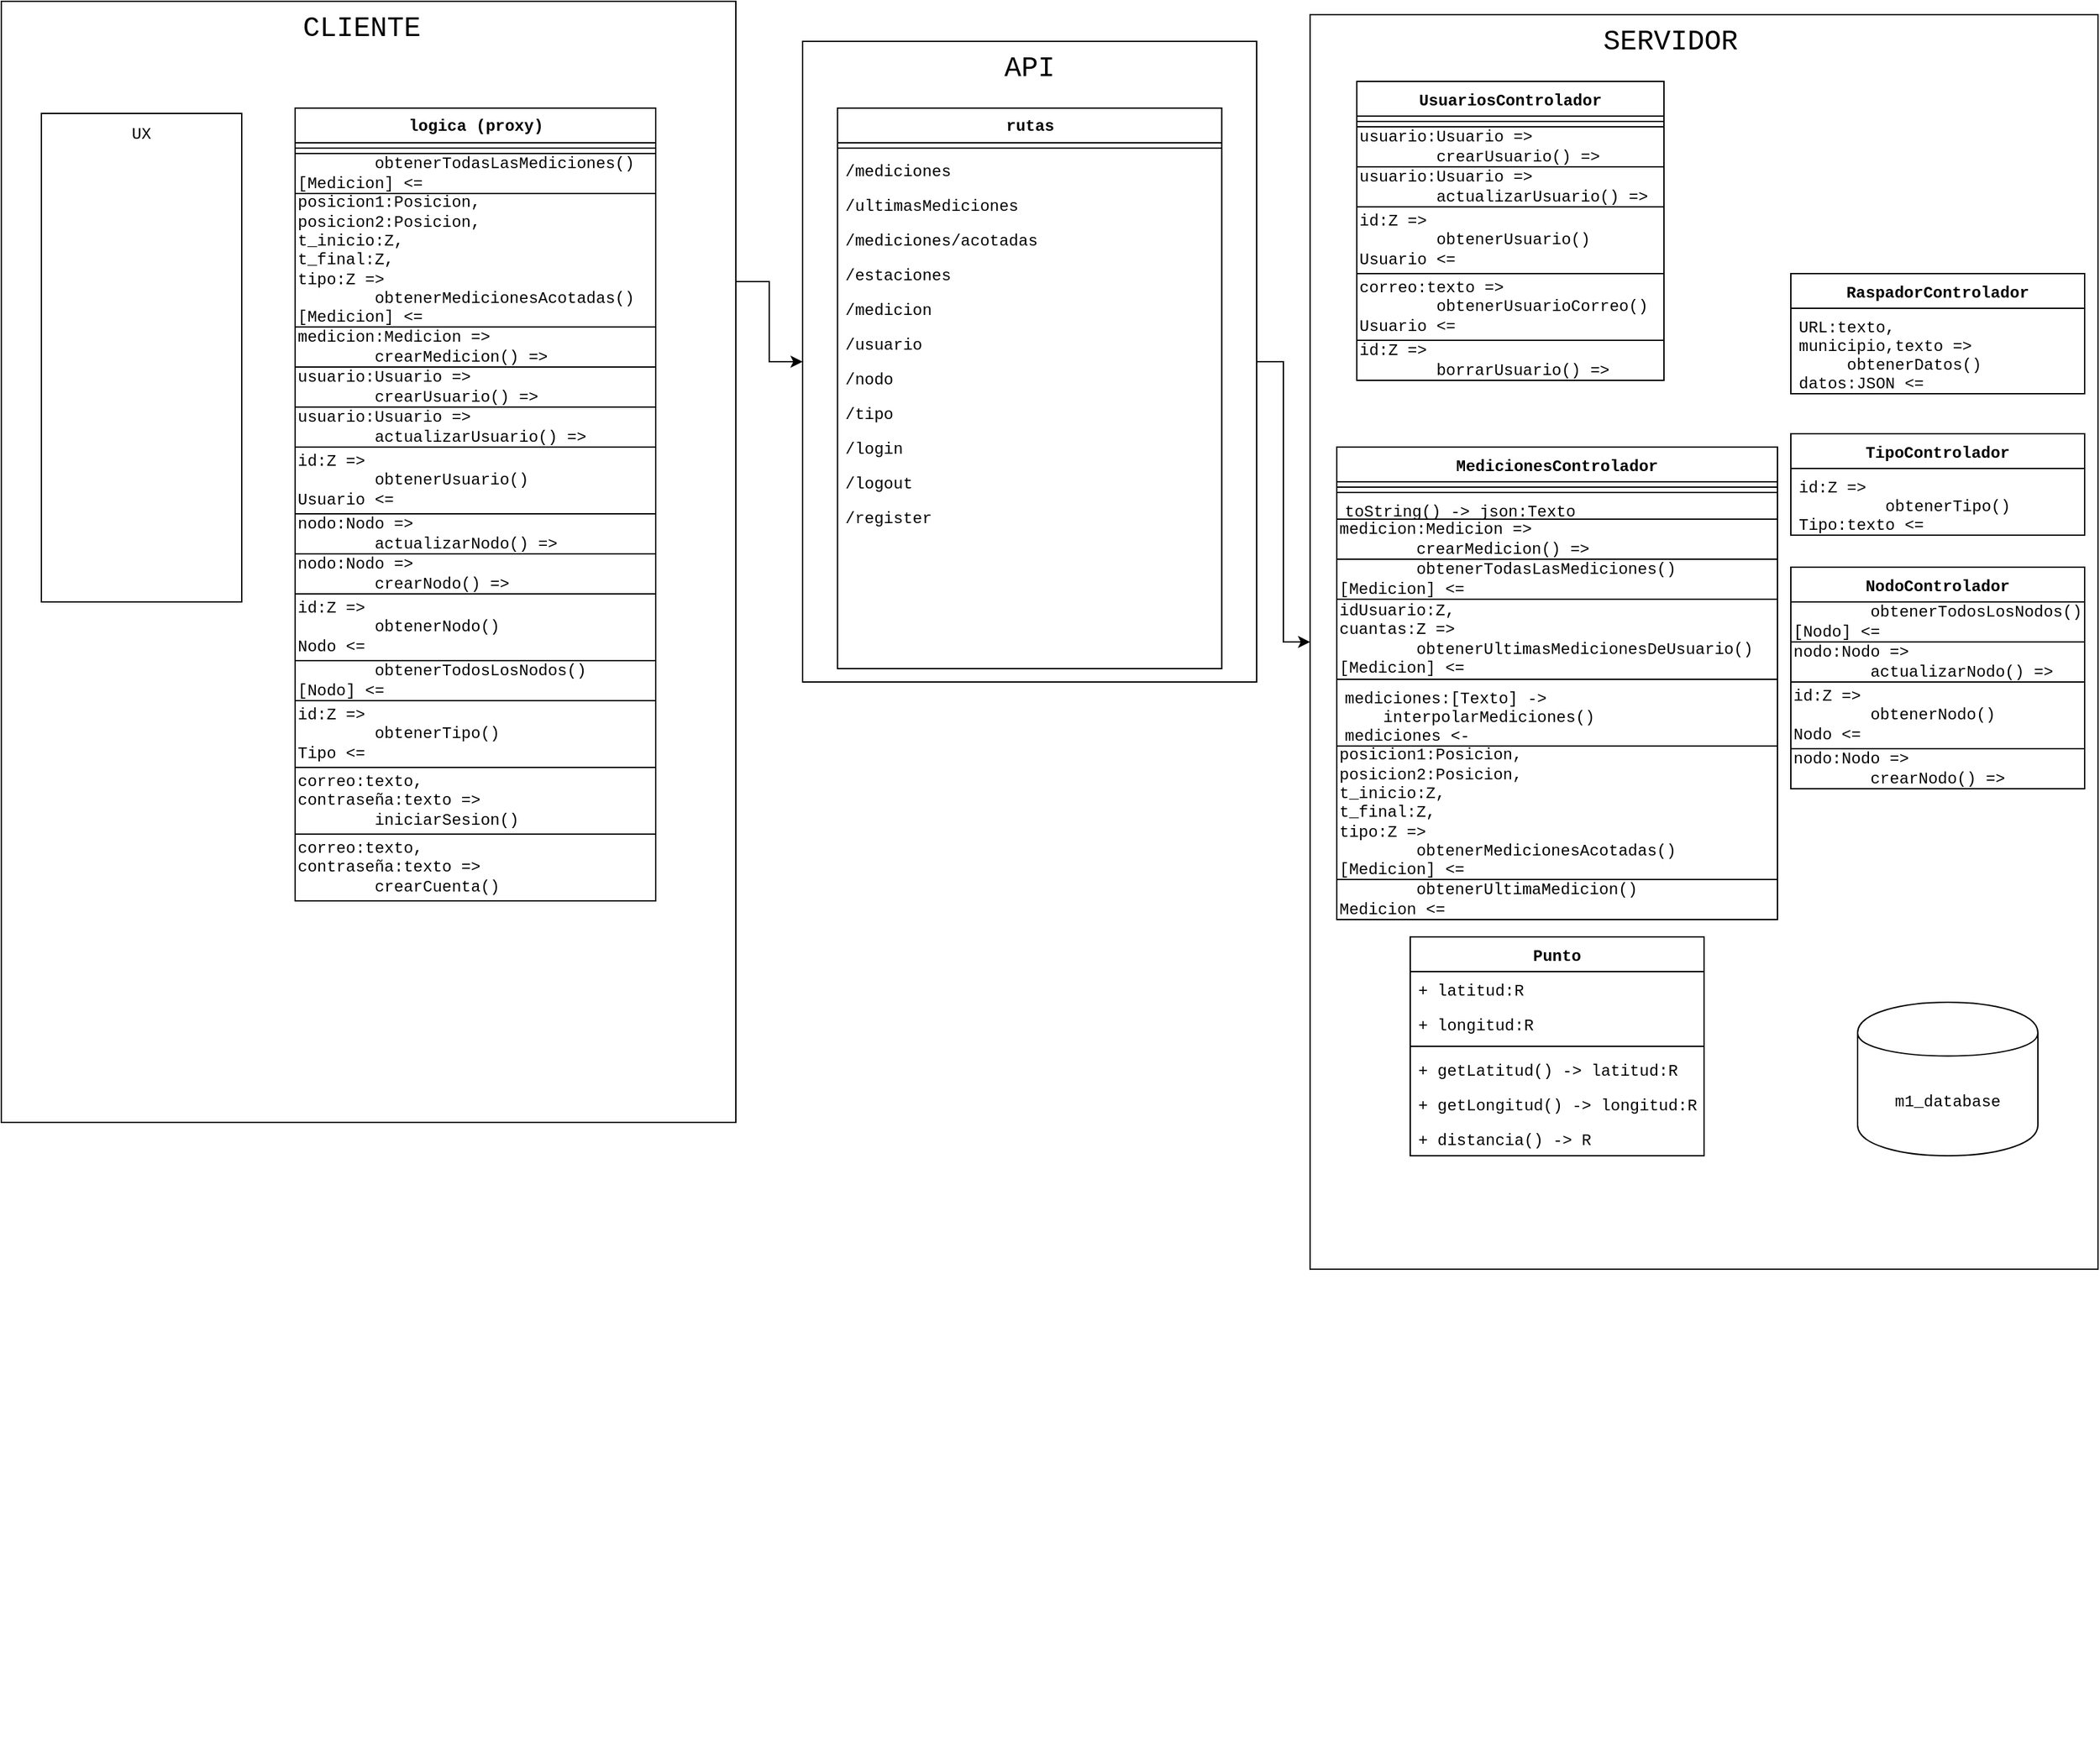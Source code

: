 <mxfile version="12.6.5" type="device"><diagram name="Page-1" id="6133507b-19e7-1e82-6fc7-422aa6c4b21f"><mxGraphModel dx="1021" dy="600" grid="1" gridSize="10" guides="1" tooltips="1" connect="1" arrows="1" fold="1" page="1" pageScale="1" pageWidth="1100" pageHeight="850" background="#ffffff" math="0" shadow="0"><root><mxCell id="0"/><mxCell id="1" parent="0"/><mxCell id="sc-52_LfDjqddXTNMuzJ-3" value="" style="group;fontFamily=Courier New;" parent="1" vertex="1" connectable="0"><mxGeometry x="120" y="50" width="520" height="1270" as="geometry"/></mxCell><mxCell id="sc-52_LfDjqddXTNMuzJ-1" value="" style="rounded=0;whiteSpace=wrap;html=1;fontFamily=Courier New;" parent="sc-52_LfDjqddXTNMuzJ-3" vertex="1"><mxGeometry x="-30" width="550" height="840" as="geometry"/></mxCell><mxCell id="sc-52_LfDjqddXTNMuzJ-2" value="&lt;font style=&quot;font-size: 21px&quot;&gt;CLIENTE&lt;/font&gt;" style="text;html=1;strokeColor=none;fillColor=none;align=center;verticalAlign=middle;whiteSpace=wrap;rounded=0;fontFamily=Courier New;" parent="sc-52_LfDjqddXTNMuzJ-3" vertex="1"><mxGeometry x="175" y="10" width="130" height="20" as="geometry"/></mxCell><mxCell id="235556782a83e6d0-1" value="logica (proxy)" style="swimlane;html=1;fontStyle=1;align=center;verticalAlign=top;childLayout=stackLayout;horizontal=1;startSize=26;horizontalStack=0;resizeParent=1;resizeLast=0;collapsible=1;marginBottom=0;swimlaneFillColor=#ffffff;rounded=0;shadow=0;comic=0;labelBackgroundColor=none;strokeWidth=1;fillColor=none;fontFamily=Courier New;fontSize=12" parent="sc-52_LfDjqddXTNMuzJ-3" vertex="1"><mxGeometry x="190" y="80" width="270" height="594" as="geometry"/></mxCell><mxCell id="235556782a83e6d0-6" value="" style="line;html=1;strokeWidth=1;fillColor=none;align=left;verticalAlign=middle;spacingTop=-1;spacingLeft=3;spacingRight=3;rotatable=0;labelPosition=right;points=[];portConstraint=eastwest;fontFamily=Courier New;" parent="235556782a83e6d0-1" vertex="1"><mxGeometry y="26" width="270" height="8" as="geometry"/></mxCell><mxCell id="5X_iFyQUQgS1Uzfc3_gg-1" value="&amp;nbsp; &amp;nbsp; &amp;nbsp; &amp;nbsp; obtenerTodasLasMediciones()&lt;br&gt;[Medicion] &amp;lt;=" style="rounded=0;whiteSpace=wrap;html=1;autosize=1;fontFamily=Courier New;align=left;" parent="235556782a83e6d0-1" vertex="1"><mxGeometry y="34" width="270" height="30" as="geometry"/></mxCell><mxCell id="5X_iFyQUQgS1Uzfc3_gg-11" value="posicion1:Posicion,&lt;br&gt;posicion2:Posicion,&lt;br&gt;t_inicio:Z,&lt;br&gt;t_final:Z,&lt;br&gt;tipo:Z =&amp;gt;&lt;br&gt;&amp;nbsp; &amp;nbsp; &amp;nbsp; &amp;nbsp; obtenerMedicionesAcotadas()&lt;br&gt;[Medicion] &amp;lt;=" style="rounded=0;whiteSpace=wrap;html=1;autosize=1;fontFamily=Courier New;align=left;" parent="235556782a83e6d0-1" vertex="1"><mxGeometry y="64" width="270" height="100" as="geometry"/></mxCell><mxCell id="5X_iFyQUQgS1Uzfc3_gg-13" value="medicion:Medicion =&amp;gt;&lt;br&gt;&amp;nbsp; &amp;nbsp; &amp;nbsp; &amp;nbsp; crearMedicion() =&amp;gt;" style="rounded=0;whiteSpace=wrap;html=1;autosize=1;fontFamily=Courier New;align=left;" parent="235556782a83e6d0-1" vertex="1"><mxGeometry y="164" width="270" height="30" as="geometry"/></mxCell><mxCell id="5X_iFyQUQgS1Uzfc3_gg-14" value="usuario:Usuario =&amp;gt;&lt;br&gt;&amp;nbsp; &amp;nbsp; &amp;nbsp; &amp;nbsp; crearUsuario() =&amp;gt;" style="rounded=0;whiteSpace=wrap;html=1;autosize=1;fontFamily=Courier New;align=left;" parent="235556782a83e6d0-1" vertex="1"><mxGeometry y="194" width="270" height="30" as="geometry"/></mxCell><mxCell id="5X_iFyQUQgS1Uzfc3_gg-15" value="usuario:Usuario =&amp;gt;&lt;br&gt;&amp;nbsp; &amp;nbsp; &amp;nbsp; &amp;nbsp; actualizarUsuario() =&amp;gt;" style="rounded=0;whiteSpace=wrap;html=1;autosize=1;fontFamily=Courier New;align=left;" parent="235556782a83e6d0-1" vertex="1"><mxGeometry y="224" width="270" height="30" as="geometry"/></mxCell><mxCell id="5X_iFyQUQgS1Uzfc3_gg-16" value="id:Z =&amp;gt;&lt;br&gt;&amp;nbsp; &amp;nbsp; &amp;nbsp; &amp;nbsp; obtenerUsuario()&lt;br&gt;Usuario &amp;lt;=" style="rounded=0;whiteSpace=wrap;html=1;autosize=1;fontFamily=Courier New;align=left;" parent="235556782a83e6d0-1" vertex="1"><mxGeometry y="254" width="270" height="50" as="geometry"/></mxCell><mxCell id="5X_iFyQUQgS1Uzfc3_gg-17" value="nodo:Nodo =&amp;gt;&lt;br&gt;&amp;nbsp; &amp;nbsp; &amp;nbsp; &amp;nbsp; actualizarNodo() =&amp;gt;" style="rounded=0;whiteSpace=wrap;html=1;autosize=1;fontFamily=Courier New;align=left;" parent="235556782a83e6d0-1" vertex="1"><mxGeometry y="304" width="270" height="30" as="geometry"/></mxCell><mxCell id="5X_iFyQUQgS1Uzfc3_gg-18" value="nodo:Nodo =&amp;gt;&lt;br&gt;&amp;nbsp; &amp;nbsp; &amp;nbsp; &amp;nbsp; crearNodo() =&amp;gt;" style="rounded=0;whiteSpace=wrap;html=1;autosize=1;fontFamily=Courier New;align=left;" parent="235556782a83e6d0-1" vertex="1"><mxGeometry y="334" width="270" height="30" as="geometry"/></mxCell><mxCell id="5X_iFyQUQgS1Uzfc3_gg-19" value="id:Z =&amp;gt;&lt;br&gt;&amp;nbsp; &amp;nbsp; &amp;nbsp; &amp;nbsp; obtenerNodo()&lt;br&gt;Nodo &amp;lt;=" style="rounded=0;whiteSpace=wrap;html=1;autosize=1;fontFamily=Courier New;align=left;" parent="235556782a83e6d0-1" vertex="1"><mxGeometry y="364" width="270" height="50" as="geometry"/></mxCell><mxCell id="f22uDQR5OkRlXavsrOe4-1" value="&amp;nbsp; &amp;nbsp; &amp;nbsp; &amp;nbsp; obtenerTodosLosNodos()&lt;br&gt;[Nodo] &amp;lt;=" style="rounded=0;whiteSpace=wrap;html=1;autosize=1;fontFamily=Courier New;align=left;" parent="235556782a83e6d0-1" vertex="1"><mxGeometry y="414" width="270" height="30" as="geometry"/></mxCell><mxCell id="ajIKoMv4RDaDhfbiKT_k-14" value="id:Z =&amp;gt;&lt;br&gt;&amp;nbsp; &amp;nbsp; &amp;nbsp; &amp;nbsp; obtenerTipo()&lt;br&gt;Tipo &amp;lt;=" style="rounded=0;whiteSpace=wrap;html=1;autosize=1;fontFamily=Courier New;align=left;" vertex="1" parent="235556782a83e6d0-1"><mxGeometry y="444" width="270" height="50" as="geometry"/></mxCell><mxCell id="ajIKoMv4RDaDhfbiKT_k-15" value="correo:texto,&lt;br&gt;contraseña:texto =&amp;gt;&lt;br&gt;&amp;nbsp; &amp;nbsp; &amp;nbsp; &amp;nbsp; iniciarSesion()" style="rounded=0;whiteSpace=wrap;html=1;autosize=1;fontFamily=Courier New;align=left;" vertex="1" parent="235556782a83e6d0-1"><mxGeometry y="494" width="270" height="50" as="geometry"/></mxCell><mxCell id="ajIKoMv4RDaDhfbiKT_k-16" value="correo:texto,&lt;br&gt;contraseña:texto =&amp;gt;&lt;br&gt;&amp;nbsp; &amp;nbsp; &amp;nbsp; &amp;nbsp; crearCuenta()" style="rounded=0;whiteSpace=wrap;html=1;autosize=1;fontFamily=Courier New;align=left;" vertex="1" parent="235556782a83e6d0-1"><mxGeometry y="544" width="270" height="50" as="geometry"/></mxCell><mxCell id="BmbY004WL_d5LKqycVgw-111" value="" style="rounded=0;whiteSpace=wrap;html=1;fontFamily=Courier New;" parent="sc-52_LfDjqddXTNMuzJ-3" vertex="1"><mxGeometry y="84" width="150" height="366" as="geometry"/></mxCell><mxCell id="BmbY004WL_d5LKqycVgw-112" value="UX" style="text;html=1;strokeColor=none;fillColor=none;align=center;verticalAlign=middle;whiteSpace=wrap;rounded=0;fontFamily=Courier New;" parent="sc-52_LfDjqddXTNMuzJ-3" vertex="1"><mxGeometry x="55" y="90" width="40" height="20" as="geometry"/></mxCell><mxCell id="BmbY004WL_d5LKqycVgw-32" style="edgeStyle=orthogonalEdgeStyle;rounded=0;orthogonalLoop=1;jettySize=auto;html=1;exitX=1;exitY=0.25;exitDx=0;exitDy=0;entryX=0;entryY=0.5;entryDx=0;entryDy=0;fontFamily=Courier New;" parent="1" source="sc-52_LfDjqddXTNMuzJ-1" target="BmbY004WL_d5LKqycVgw-8" edge="1"><mxGeometry relative="1" as="geometry"/></mxCell><mxCell id="5X_iFyQUQgS1Uzfc3_gg-22" value="" style="group;fontFamily=Courier New;" parent="1" vertex="1" connectable="0"><mxGeometry x="1000" y="50" width="660" height="1310" as="geometry"/></mxCell><mxCell id="5X_iFyQUQgS1Uzfc3_gg-23" value="" style="rounded=0;whiteSpace=wrap;html=1;fontFamily=Courier New;" parent="5X_iFyQUQgS1Uzfc3_gg-22" vertex="1"><mxGeometry x="70" y="10" width="590" height="940" as="geometry"/></mxCell><mxCell id="5X_iFyQUQgS1Uzfc3_gg-24" value="&lt;font style=&quot;font-size: 21px&quot;&gt;SERVIDOR&lt;/font&gt;" style="text;html=1;strokeColor=none;fillColor=none;align=center;verticalAlign=middle;whiteSpace=wrap;rounded=0;fontFamily=Courier New;" parent="5X_iFyQUQgS1Uzfc3_gg-22" vertex="1"><mxGeometry x="275" y="20" width="130" height="20" as="geometry"/></mxCell><mxCell id="5X_iFyQUQgS1Uzfc3_gg-57" value="UsuariosControlador" style="swimlane;fontStyle=1;align=center;verticalAlign=top;childLayout=stackLayout;horizontal=1;startSize=26;horizontalStack=0;resizeParent=1;resizeParentMax=0;resizeLast=0;collapsible=1;marginBottom=0;fontFamily=Courier New;" parent="5X_iFyQUQgS1Uzfc3_gg-22" vertex="1"><mxGeometry x="105" y="60" width="230" height="224" as="geometry"/></mxCell><mxCell id="5X_iFyQUQgS1Uzfc3_gg-62" value="" style="line;strokeWidth=1;fillColor=none;align=left;verticalAlign=middle;spacingTop=-1;spacingLeft=3;spacingRight=3;rotatable=0;labelPosition=right;points=[];portConstraint=eastwest;fontFamily=Courier New;" parent="5X_iFyQUQgS1Uzfc3_gg-57" vertex="1"><mxGeometry y="26" width="230" height="8" as="geometry"/></mxCell><mxCell id="5X_iFyQUQgS1Uzfc3_gg-31" value="usuario:Usuario =&amp;gt;&lt;br&gt;&amp;nbsp; &amp;nbsp; &amp;nbsp; &amp;nbsp; crearUsuario() =&amp;gt;" style="rounded=0;whiteSpace=wrap;html=1;autosize=1;fontFamily=Courier New;align=left;" parent="5X_iFyQUQgS1Uzfc3_gg-57" vertex="1"><mxGeometry y="34" width="230" height="30" as="geometry"/></mxCell><mxCell id="5X_iFyQUQgS1Uzfc3_gg-32" value="usuario:Usuario =&amp;gt;&lt;br&gt;&amp;nbsp; &amp;nbsp; &amp;nbsp; &amp;nbsp; actualizarUsuario() =&amp;gt;" style="rounded=0;whiteSpace=wrap;html=1;autosize=1;fontFamily=Courier New;align=left;" parent="5X_iFyQUQgS1Uzfc3_gg-57" vertex="1"><mxGeometry y="64" width="230" height="30" as="geometry"/></mxCell><mxCell id="5X_iFyQUQgS1Uzfc3_gg-33" value="id:Z =&amp;gt;&lt;br&gt;&amp;nbsp; &amp;nbsp; &amp;nbsp; &amp;nbsp; obtenerUsuario()&lt;br&gt;Usuario &amp;lt;=" style="rounded=0;whiteSpace=wrap;html=1;autosize=1;fontFamily=Courier New;align=left;" parent="5X_iFyQUQgS1Uzfc3_gg-57" vertex="1"><mxGeometry y="94" width="230" height="50" as="geometry"/></mxCell><mxCell id="ajIKoMv4RDaDhfbiKT_k-12" value="correo:texto =&amp;gt;&lt;br&gt;&amp;nbsp; &amp;nbsp; &amp;nbsp; &amp;nbsp; obtenerUsuarioCorreo()&lt;br&gt;Usuario &amp;lt;=" style="rounded=0;whiteSpace=wrap;html=1;autosize=1;fontFamily=Courier New;align=left;" vertex="1" parent="5X_iFyQUQgS1Uzfc3_gg-57"><mxGeometry y="144" width="230" height="50" as="geometry"/></mxCell><mxCell id="ajIKoMv4RDaDhfbiKT_k-13" value="id:Z =&amp;gt;&lt;br&gt;&amp;nbsp; &amp;nbsp; &amp;nbsp; &amp;nbsp; borrarUsuario() =&amp;gt;" style="rounded=0;whiteSpace=wrap;html=1;autosize=1;fontFamily=Courier New;align=left;" vertex="1" parent="5X_iFyQUQgS1Uzfc3_gg-57"><mxGeometry y="194" width="230" height="30" as="geometry"/></mxCell><mxCell id="325u3nL-SBD2Wd6qfBEN-90" value="m1_database" style="shape=cylinder;whiteSpace=wrap;html=1;boundedLbl=1;backgroundOutline=1;fontFamily=Courier New;" parent="5X_iFyQUQgS1Uzfc3_gg-22" vertex="1"><mxGeometry x="480" y="750" width="135" height="115" as="geometry"/></mxCell><mxCell id="BmbY004WL_d5LKqycVgw-7" value="" style="group;fontFamily=Courier New;" parent="5X_iFyQUQgS1Uzfc3_gg-22" vertex="1" connectable="0"><mxGeometry x="-310" y="30" width="340" height="480" as="geometry"/></mxCell><mxCell id="BmbY004WL_d5LKqycVgw-8" value="" style="rounded=0;whiteSpace=wrap;html=1;fontFamily=Courier New;" parent="BmbY004WL_d5LKqycVgw-7" vertex="1"><mxGeometry width="340" height="480" as="geometry"/></mxCell><mxCell id="BmbY004WL_d5LKqycVgw-9" value="&lt;font style=&quot;font-size: 21px&quot;&gt;API&lt;/font&gt;" style="text;html=1;strokeColor=none;fillColor=none;align=center;verticalAlign=middle;whiteSpace=wrap;rounded=0;fontFamily=Courier New;" parent="BmbY004WL_d5LKqycVgw-7" vertex="1"><mxGeometry x="123.958" y="10" width="92.083" height="20" as="geometry"/></mxCell><mxCell id="BmbY004WL_d5LKqycVgw-10" value="rutas" style="swimlane;html=1;fontStyle=1;align=center;verticalAlign=top;childLayout=stackLayout;horizontal=1;startSize=26;horizontalStack=0;resizeParent=1;resizeLast=0;collapsible=1;marginBottom=0;swimlaneFillColor=#ffffff;rounded=0;shadow=0;comic=0;labelBackgroundColor=none;strokeWidth=1;fillColor=none;fontFamily=Courier New;fontSize=12" parent="BmbY004WL_d5LKqycVgw-7" vertex="1"><mxGeometry x="26.154" y="50" width="287.692" height="420" as="geometry"/></mxCell><mxCell id="BmbY004WL_d5LKqycVgw-11" value="" style="line;html=1;strokeWidth=1;fillColor=none;align=left;verticalAlign=middle;spacingTop=-1;spacingLeft=3;spacingRight=3;rotatable=0;labelPosition=right;points=[];portConstraint=eastwest;fontFamily=Courier New;" parent="BmbY004WL_d5LKqycVgw-10" vertex="1"><mxGeometry y="26" width="287.692" height="8" as="geometry"/></mxCell><mxCell id="BmbY004WL_d5LKqycVgw-12" value="&lt;font&gt;/mediciones&lt;/font&gt;" style="text;html=1;strokeColor=none;fillColor=none;align=left;verticalAlign=top;spacingLeft=4;spacingRight=4;whiteSpace=wrap;overflow=hidden;rotatable=0;points=[[0,0.5],[1,0.5]];portConstraint=eastwest;fontFamily=Courier New;" parent="BmbY004WL_d5LKqycVgw-10" vertex="1"><mxGeometry y="34" width="287.692" height="26" as="geometry"/></mxCell><mxCell id="f22uDQR5OkRlXavsrOe4-2" value="&lt;font&gt;/ultimasMediciones&lt;/font&gt;" style="text;html=1;strokeColor=none;fillColor=none;align=left;verticalAlign=top;spacingLeft=4;spacingRight=4;whiteSpace=wrap;overflow=hidden;rotatable=0;points=[[0,0.5],[1,0.5]];portConstraint=eastwest;fontFamily=Courier New;" parent="BmbY004WL_d5LKqycVgw-10" vertex="1"><mxGeometry y="60" width="287.692" height="26" as="geometry"/></mxCell><mxCell id="ajIKoMv4RDaDhfbiKT_k-1" value="&lt;font&gt;/mediciones/acotadas&lt;/font&gt;" style="text;html=1;strokeColor=none;fillColor=none;align=left;verticalAlign=top;spacingLeft=4;spacingRight=4;whiteSpace=wrap;overflow=hidden;rotatable=0;points=[[0,0.5],[1,0.5]];portConstraint=eastwest;fontFamily=Courier New;" vertex="1" parent="BmbY004WL_d5LKqycVgw-10"><mxGeometry y="86" width="287.692" height="26" as="geometry"/></mxCell><mxCell id="ajIKoMv4RDaDhfbiKT_k-2" value="&lt;font&gt;/estaciones&lt;/font&gt;" style="text;html=1;strokeColor=none;fillColor=none;align=left;verticalAlign=top;spacingLeft=4;spacingRight=4;whiteSpace=wrap;overflow=hidden;rotatable=0;points=[[0,0.5],[1,0.5]];portConstraint=eastwest;fontFamily=Courier New;" vertex="1" parent="BmbY004WL_d5LKqycVgw-10"><mxGeometry y="112" width="287.692" height="26" as="geometry"/></mxCell><mxCell id="ajIKoMv4RDaDhfbiKT_k-3" value="&lt;font&gt;/medicion&lt;/font&gt;" style="text;html=1;strokeColor=none;fillColor=none;align=left;verticalAlign=top;spacingLeft=4;spacingRight=4;whiteSpace=wrap;overflow=hidden;rotatable=0;points=[[0,0.5],[1,0.5]];portConstraint=eastwest;fontFamily=Courier New;" vertex="1" parent="BmbY004WL_d5LKqycVgw-10"><mxGeometry y="138" width="287.692" height="26" as="geometry"/></mxCell><mxCell id="ajIKoMv4RDaDhfbiKT_k-4" value="&lt;font&gt;/usuario&lt;/font&gt;" style="text;html=1;strokeColor=none;fillColor=none;align=left;verticalAlign=top;spacingLeft=4;spacingRight=4;whiteSpace=wrap;overflow=hidden;rotatable=0;points=[[0,0.5],[1,0.5]];portConstraint=eastwest;fontFamily=Courier New;" vertex="1" parent="BmbY004WL_d5LKqycVgw-10"><mxGeometry y="164" width="287.692" height="26" as="geometry"/></mxCell><mxCell id="ajIKoMv4RDaDhfbiKT_k-5" value="/nodo" style="text;html=1;strokeColor=none;fillColor=none;align=left;verticalAlign=top;spacingLeft=4;spacingRight=4;whiteSpace=wrap;overflow=hidden;rotatable=0;points=[[0,0.5],[1,0.5]];portConstraint=eastwest;fontFamily=Courier New;" vertex="1" parent="BmbY004WL_d5LKqycVgw-10"><mxGeometry y="190" width="287.692" height="26" as="geometry"/></mxCell><mxCell id="ajIKoMv4RDaDhfbiKT_k-6" value="/tipo" style="text;html=1;strokeColor=none;fillColor=none;align=left;verticalAlign=top;spacingLeft=4;spacingRight=4;whiteSpace=wrap;overflow=hidden;rotatable=0;points=[[0,0.5],[1,0.5]];portConstraint=eastwest;fontFamily=Courier New;" vertex="1" parent="BmbY004WL_d5LKqycVgw-10"><mxGeometry y="216" width="287.692" height="26" as="geometry"/></mxCell><mxCell id="ajIKoMv4RDaDhfbiKT_k-7" value="/login" style="text;html=1;strokeColor=none;fillColor=none;align=left;verticalAlign=top;spacingLeft=4;spacingRight=4;whiteSpace=wrap;overflow=hidden;rotatable=0;points=[[0,0.5],[1,0.5]];portConstraint=eastwest;fontFamily=Courier New;" vertex="1" parent="BmbY004WL_d5LKqycVgw-10"><mxGeometry y="242" width="287.692" height="26" as="geometry"/></mxCell><mxCell id="ajIKoMv4RDaDhfbiKT_k-8" value="/logout" style="text;html=1;strokeColor=none;fillColor=none;align=left;verticalAlign=top;spacingLeft=4;spacingRight=4;whiteSpace=wrap;overflow=hidden;rotatable=0;points=[[0,0.5],[1,0.5]];portConstraint=eastwest;fontFamily=Courier New;" vertex="1" parent="BmbY004WL_d5LKqycVgw-10"><mxGeometry y="268" width="287.692" height="26" as="geometry"/></mxCell><mxCell id="ajIKoMv4RDaDhfbiKT_k-9" value="/register" style="text;html=1;strokeColor=none;fillColor=none;align=left;verticalAlign=top;spacingLeft=4;spacingRight=4;whiteSpace=wrap;overflow=hidden;rotatable=0;points=[[0,0.5],[1,0.5]];portConstraint=eastwest;fontFamily=Courier New;" vertex="1" parent="BmbY004WL_d5LKqycVgw-10"><mxGeometry y="294" width="287.692" height="26" as="geometry"/></mxCell><mxCell id="BmbY004WL_d5LKqycVgw-33" style="edgeStyle=orthogonalEdgeStyle;rounded=0;orthogonalLoop=1;jettySize=auto;html=1;entryX=0;entryY=0.5;entryDx=0;entryDy=0;fontFamily=Courier New;" parent="5X_iFyQUQgS1Uzfc3_gg-22" source="BmbY004WL_d5LKqycVgw-8" edge="1" target="5X_iFyQUQgS1Uzfc3_gg-23"><mxGeometry relative="1" as="geometry"><mxPoint y="320.0" as="targetPoint"/></mxGeometry></mxCell><mxCell id="MxScofxGPhJriFM02o66-1" value="Punto" style="swimlane;fontStyle=1;align=center;verticalAlign=top;childLayout=stackLayout;horizontal=1;startSize=26;horizontalStack=0;resizeParent=1;resizeParentMax=0;resizeLast=0;collapsible=1;marginBottom=0;labelBackgroundColor=none;fillColor=#ffffff;fontFamily=Courier New;" parent="5X_iFyQUQgS1Uzfc3_gg-22" vertex="1"><mxGeometry x="145" y="701" width="220" height="164" as="geometry"/></mxCell><mxCell id="MxScofxGPhJriFM02o66-2" value="+ latitud:R" style="text;strokeColor=none;fillColor=none;align=left;verticalAlign=top;spacingLeft=4;spacingRight=4;overflow=hidden;rotatable=0;points=[[0,0.5],[1,0.5]];portConstraint=eastwest;fontFamily=Courier New;" parent="MxScofxGPhJriFM02o66-1" vertex="1"><mxGeometry y="26" width="220" height="26" as="geometry"/></mxCell><mxCell id="MxScofxGPhJriFM02o66-3" value="+ longitud:R" style="text;strokeColor=none;fillColor=none;align=left;verticalAlign=top;spacingLeft=4;spacingRight=4;overflow=hidden;rotatable=0;points=[[0,0.5],[1,0.5]];portConstraint=eastwest;fontFamily=Courier New;" parent="MxScofxGPhJriFM02o66-1" vertex="1"><mxGeometry y="52" width="220" height="26" as="geometry"/></mxCell><mxCell id="MxScofxGPhJriFM02o66-4" value="" style="line;strokeWidth=1;fillColor=none;align=left;verticalAlign=middle;spacingTop=-1;spacingLeft=3;spacingRight=3;rotatable=0;labelPosition=right;points=[];portConstraint=eastwest;fontFamily=Courier New;" parent="MxScofxGPhJriFM02o66-1" vertex="1"><mxGeometry y="78" width="220" height="8" as="geometry"/></mxCell><mxCell id="MxScofxGPhJriFM02o66-5" value="+ getLatitud() -&gt; latitud:R" style="text;strokeColor=none;fillColor=none;align=left;verticalAlign=top;spacingLeft=4;spacingRight=4;overflow=hidden;rotatable=0;points=[[0,0.5],[1,0.5]];portConstraint=eastwest;fontFamily=Courier New;" parent="MxScofxGPhJriFM02o66-1" vertex="1"><mxGeometry y="86" width="220" height="26" as="geometry"/></mxCell><mxCell id="MxScofxGPhJriFM02o66-6" value="+ getLongitud() -&gt; longitud:R" style="text;strokeColor=none;fillColor=none;align=left;verticalAlign=top;spacingLeft=4;spacingRight=4;overflow=hidden;rotatable=0;points=[[0,0.5],[1,0.5]];portConstraint=eastwest;fontFamily=Courier New;" parent="MxScofxGPhJriFM02o66-1" vertex="1"><mxGeometry y="112" width="220" height="26" as="geometry"/></mxCell><mxCell id="MxScofxGPhJriFM02o66-7" value="+ distancia() -&gt; R" style="text;strokeColor=none;fillColor=none;align=left;verticalAlign=top;spacingLeft=4;spacingRight=4;overflow=hidden;rotatable=0;points=[[0,0.5],[1,0.5]];portConstraint=eastwest;fontFamily=Courier New;" parent="MxScofxGPhJriFM02o66-1" vertex="1"><mxGeometry y="138" width="220" height="26" as="geometry"/></mxCell><mxCell id="5sDUv5rcvQ3rSCpA7sdC-1" value="RaspadorControlador" style="swimlane;fontStyle=1;align=center;verticalAlign=top;childLayout=stackLayout;horizontal=1;startSize=26;horizontalStack=0;resizeParent=1;resizeParentMax=0;resizeLast=0;collapsible=1;marginBottom=0;fontFamily=Courier New;" parent="5X_iFyQUQgS1Uzfc3_gg-22" vertex="1"><mxGeometry x="430" y="204" width="220" height="90" as="geometry"/></mxCell><mxCell id="5sDUv5rcvQ3rSCpA7sdC-2" value="URL:texto,&#10;municipio,texto =&gt;&#10;     obtenerDatos()&#10;datos:JSON &lt;=&#10;" style="text;strokeColor=none;fillColor=none;align=left;verticalAlign=top;spacingLeft=4;spacingRight=4;overflow=hidden;rotatable=0;points=[[0,0.5],[1,0.5]];portConstraint=eastwest;fontFamily=Courier New;autosize=1;" parent="5sDUv5rcvQ3rSCpA7sdC-1" vertex="1"><mxGeometry y="26" width="220" height="64" as="geometry"/></mxCell><mxCell id="5sDUv5rcvQ3rSCpA7sdC-5" value="TipoControlador" style="swimlane;fontStyle=1;align=center;verticalAlign=top;childLayout=stackLayout;horizontal=1;startSize=26;horizontalStack=0;resizeParent=1;resizeParentMax=0;resizeLast=0;collapsible=1;marginBottom=0;fontFamily=Courier New;" parent="5X_iFyQUQgS1Uzfc3_gg-22" vertex="1"><mxGeometry x="430" y="324" width="220" height="76" as="geometry"/></mxCell><mxCell id="5sDUv5rcvQ3rSCpA7sdC-6" value="id:Z =&gt;&#10;         obtenerTipo()&#10;Tipo:texto &lt;=" style="text;strokeColor=none;fillColor=none;align=left;verticalAlign=top;spacingLeft=4;spacingRight=4;overflow=hidden;rotatable=0;points=[[0,0.5],[1,0.5]];portConstraint=eastwest;fontFamily=Courier New;autosize=1;" parent="5sDUv5rcvQ3rSCpA7sdC-5" vertex="1"><mxGeometry y="26" width="220" height="50" as="geometry"/></mxCell><mxCell id="5sDUv5rcvQ3rSCpA7sdC-7" value="NodoControlador" style="swimlane;fontStyle=1;align=center;verticalAlign=top;childLayout=stackLayout;horizontal=1;startSize=26;horizontalStack=0;resizeParent=1;resizeParentMax=0;resizeLast=0;collapsible=1;marginBottom=0;fontFamily=Courier New;" parent="5X_iFyQUQgS1Uzfc3_gg-22" vertex="1"><mxGeometry x="430" y="424" width="220" height="166" as="geometry"/></mxCell><mxCell id="5X_iFyQUQgS1Uzfc3_gg-37" value="&amp;nbsp; &amp;nbsp; &amp;nbsp; &amp;nbsp; obtenerTodosLosNodos()&lt;br&gt;[Nodo] &amp;lt;=" style="rounded=0;whiteSpace=wrap;html=1;autosize=1;fontFamily=Courier New;align=left;" parent="5sDUv5rcvQ3rSCpA7sdC-7" vertex="1"><mxGeometry y="26" width="220" height="30" as="geometry"/></mxCell><mxCell id="5X_iFyQUQgS1Uzfc3_gg-34" value="nodo:Nodo =&amp;gt;&lt;br&gt;&amp;nbsp; &amp;nbsp; &amp;nbsp; &amp;nbsp; actualizarNodo() =&amp;gt;" style="rounded=0;whiteSpace=wrap;html=1;autosize=1;fontFamily=Courier New;align=left;" parent="5sDUv5rcvQ3rSCpA7sdC-7" vertex="1"><mxGeometry y="56" width="220" height="30" as="geometry"/></mxCell><mxCell id="5X_iFyQUQgS1Uzfc3_gg-36" value="id:Z =&amp;gt;&lt;br&gt;&amp;nbsp; &amp;nbsp; &amp;nbsp; &amp;nbsp; obtenerNodo()&lt;br&gt;Nodo &amp;lt;=" style="rounded=0;whiteSpace=wrap;html=1;autosize=1;fontFamily=Courier New;align=left;" parent="5sDUv5rcvQ3rSCpA7sdC-7" vertex="1"><mxGeometry y="86" width="220" height="50" as="geometry"/></mxCell><mxCell id="5X_iFyQUQgS1Uzfc3_gg-35" value="nodo:Nodo =&amp;gt;&lt;br&gt;&amp;nbsp; &amp;nbsp; &amp;nbsp; &amp;nbsp; crearNodo() =&amp;gt;" style="rounded=0;whiteSpace=wrap;html=1;autosize=1;fontFamily=Courier New;align=left;" parent="5sDUv5rcvQ3rSCpA7sdC-7" vertex="1"><mxGeometry y="136" width="220" height="30" as="geometry"/></mxCell><mxCell id="N4uM-Fwn2PZKmpqFSSEf-2" value="MedicionesControlador" style="swimlane;fontStyle=1;align=center;verticalAlign=top;childLayout=stackLayout;horizontal=1;startSize=26;horizontalStack=0;resizeParent=1;resizeParentMax=0;resizeLast=0;collapsible=1;marginBottom=0;fontFamily=Courier New;" parent="5X_iFyQUQgS1Uzfc3_gg-22" vertex="1"><mxGeometry x="90" y="334" width="330" height="354" as="geometry"/></mxCell><mxCell id="N4uM-Fwn2PZKmpqFSSEf-11" value="" style="line;strokeWidth=1;fillColor=none;align=left;verticalAlign=middle;spacingTop=-1;spacingLeft=3;spacingRight=3;rotatable=0;labelPosition=right;points=[];portConstraint=eastwest;fontFamily=Courier New;" parent="N4uM-Fwn2PZKmpqFSSEf-2" vertex="1"><mxGeometry y="26" width="330" height="8" as="geometry"/></mxCell><mxCell id="N4uM-Fwn2PZKmpqFSSEf-12" value="toString() -&gt; json:Texto" style="text;strokeColor=#000000;fillColor=none;align=left;verticalAlign=top;spacingLeft=4;spacingRight=4;overflow=hidden;rotatable=0;points=[[0,0.5],[1,0.5]];portConstraint=eastwest;fontFamily=Courier New;autosize=1;" parent="N4uM-Fwn2PZKmpqFSSEf-2" vertex="1"><mxGeometry y="34" width="330" height="20" as="geometry"/></mxCell><mxCell id="5X_iFyQUQgS1Uzfc3_gg-30" value="medicion:Medicion =&amp;gt;&lt;br&gt;&amp;nbsp; &amp;nbsp; &amp;nbsp; &amp;nbsp; crearMedicion() =&amp;gt;" style="rounded=0;whiteSpace=wrap;html=1;autosize=1;fontFamily=Courier New;align=left;" parent="N4uM-Fwn2PZKmpqFSSEf-2" vertex="1"><mxGeometry y="54" width="330" height="30" as="geometry"/></mxCell><mxCell id="5X_iFyQUQgS1Uzfc3_gg-27" value="&amp;nbsp; &amp;nbsp; &amp;nbsp; &amp;nbsp; obtenerTodasLasMediciones()&lt;br&gt;[Medicion] &amp;lt;=" style="rounded=0;whiteSpace=wrap;html=1;autosize=1;fontFamily=Courier New;align=left;" parent="N4uM-Fwn2PZKmpqFSSEf-2" vertex="1"><mxGeometry y="84" width="330" height="30" as="geometry"/></mxCell><mxCell id="ajIKoMv4RDaDhfbiKT_k-10" value="idUsuario:Z,&lt;br&gt;cuantas:Z =&amp;gt;&lt;br&gt;&amp;nbsp; &amp;nbsp; &amp;nbsp; &amp;nbsp; obtenerUltimasMedicionesDeUsuario()&lt;br&gt;[Medicion] &amp;lt;=" style="rounded=0;whiteSpace=wrap;html=1;autosize=1;fontFamily=Courier New;align=left;" vertex="1" parent="N4uM-Fwn2PZKmpqFSSEf-2"><mxGeometry y="114" width="330" height="60" as="geometry"/></mxCell><mxCell id="N4uM-Fwn2PZKmpqFSSEf-13" value="mediciones:[Texto] -&gt;&#10;    interpolarMediciones()&#10;mediciones &lt;-" style="text;strokeColor=#000000;fillColor=none;align=left;verticalAlign=top;spacingLeft=4;spacingRight=4;overflow=hidden;rotatable=0;points=[[0,0.5],[1,0.5]];portConstraint=eastwest;fontFamily=Courier New;autosize=1;" parent="N4uM-Fwn2PZKmpqFSSEf-2" vertex="1"><mxGeometry y="174" width="330" height="50" as="geometry"/></mxCell><mxCell id="5X_iFyQUQgS1Uzfc3_gg-28" value="posicion1:Posicion,&lt;br&gt;posicion2:Posicion,&lt;br&gt;t_inicio:Z,&lt;br&gt;t_final:Z,&lt;br&gt;tipo:Z =&amp;gt;&lt;br&gt;&amp;nbsp; &amp;nbsp; &amp;nbsp; &amp;nbsp; obtenerMedicionesAcotadas()&lt;br&gt;[Medicion] &amp;lt;=" style="rounded=0;whiteSpace=wrap;html=1;autosize=1;fontFamily=Courier New;align=left;" parent="N4uM-Fwn2PZKmpqFSSEf-2" vertex="1"><mxGeometry y="224" width="330" height="100" as="geometry"/></mxCell><mxCell id="ajIKoMv4RDaDhfbiKT_k-11" value="&amp;nbsp; &amp;nbsp; &amp;nbsp; &amp;nbsp; obtenerUltimaMedicion()&lt;br&gt;Medicion &amp;lt;=" style="rounded=0;whiteSpace=wrap;html=1;autosize=1;fontFamily=Courier New;align=left;" vertex="1" parent="N4uM-Fwn2PZKmpqFSSEf-2"><mxGeometry y="324" width="330" height="30" as="geometry"/></mxCell></root></mxGraphModel></diagram></mxfile>